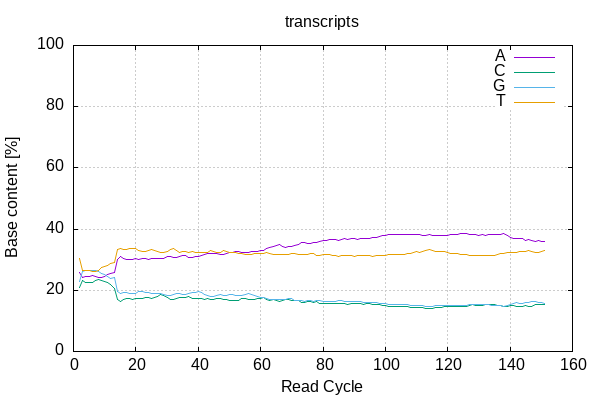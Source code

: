 
            set terminal png size 600,400 truecolor
            set output "out/acgt-cycles.png"
            set grid xtics ytics y2tics back lc rgb "#cccccc"
            set style line 1 linecolor rgb "green"
            set style line 2 linecolor rgb "red"
            set style line 3 linecolor rgb "black"
            set style line 4 linecolor rgb "blue"
            set style increment user
            set ylabel "Base content [%]"
            set xlabel "Read Cycle"
            set yrange [0:100]
            set title "transcripts" noenhanced
            plot '-' w l ti 'A', '-' w l ti 'C', '-' w l ti 'G', '-' w l ti 'T'
        2	25.74
3	24.25
4	24.51
5	24.66
6	24.81
7	24.58
8	24.13
9	24.07
10	24.50
11	25.01
12	25.47
13	25.96
14	30.08
15	31.02
16	30.38
17	30.05
18	30.13
19	30.17
20	30.30
21	30.18
22	30.30
23	30.45
24	30.21
25	30.29
26	30.46
27	30.33
28	30.23
29	30.36
30	31.11
31	31.06
32	30.86
33	30.82
34	30.91
35	31.22
36	31.28
37	30.88
38	30.84
39	31.06
40	30.95
41	31.27
42	31.82
43	32.03
44	32.07
45	32.04
46	31.94
47	31.67
48	31.80
49	31.99
50	32.24
51	32.20
52	32.67
53	32.75
54	32.45
55	32.37
56	32.40
57	32.62
58	32.79
59	32.56
60	32.94
61	33.01
62	33.53
63	34.07
64	34.25
65	34.69
66	34.96
67	34.47
68	34.13
69	34.18
70	34.24
71	34.79
72	35.12
73	35.75
74	35.66
75	35.33
76	35.18
77	35.53
78	35.77
79	36.02
80	36.12
81	36.17
82	36.47
83	36.44
84	36.58
85	36.38
86	36.60
87	36.80
88	36.75
89	36.86
90	36.77
91	36.74
92	36.77
93	36.94
94	37.08
95	37.06
96	37.18
97	37.29
98	37.65
99	37.94
100	38.01
101	38.27
102	38.31
103	38.29
104	38.32
105	38.22
106	38.24
107	38.31
108	38.15
109	38.26
110	38.11
111	38.17
112	37.99
113	38.04
114	38.13
115	38.05
116	37.92
117	37.92
118	37.85
119	37.83
120	37.94
121	38.11
122	38.13
123	38.26
124	38.44
125	38.54
126	38.42
127	38.12
128	38.11
129	38.24
130	38.00
131	38.22
132	38.07
133	38.14
134	38.11
135	38.14
136	38.29
137	38.13
138	38.41
139	37.86
140	37.38
141	37.05
142	36.80
143	36.85
144	36.96
145	36.34
146	36.54
147	36.28
148	35.95
149	36.25
150	36.00
151	36.06
end
2	21.06
3	23.29
4	22.68
5	22.39
6	22.57
7	23.06
8	23.38
9	23.15
10	22.75
11	22.58
12	21.83
13	20.69
14	16.98
15	16.28
16	17.10
17	17.21
18	17.27
19	17.15
20	17.21
21	17.30
22	17.44
23	17.54
24	17.63
25	17.46
26	17.69
27	18.07
28	18.51
29	18.44
30	17.65
31	17.13
32	16.97
33	17.21
34	17.64
35	17.63
36	17.56
37	17.90
38	17.48
39	17.18
40	17.33
41	17.28
42	17.07
43	17.19
44	16.92
45	17.10
46	17.44
47	17.46
48	16.95
49	16.92
50	16.79
51	16.83
52	16.64
53	16.72
54	17.17
55	17.24
56	16.98
57	16.84
58	17.09
59	17.31
60	17.28
61	17.51
62	17.06
63	16.67
64	16.87
65	16.62
66	16.32
67	16.80
68	16.99
69	16.88
70	16.55
71	16.51
72	16.60
73	15.94
74	16.08
75	16.46
76	16.25
77	16.06
78	16.20
79	15.84
80	15.75
81	15.80
82	15.73
83	15.79
84	15.74
85	15.84
86	15.61
87	15.53
88	15.52
89	15.56
90	15.66
91	15.70
92	15.59
93	15.52
94	15.56
95	15.58
96	15.51
97	15.30
98	15.27
99	15.15
100	14.99
101	14.78
102	14.67
103	14.74
104	14.74
105	14.84
106	14.64
107	14.58
108	14.54
109	14.47
110	14.43
111	14.32
112	14.26
113	14.11
114	14.00
115	14.18
116	14.34
117	14.32
118	14.47
119	14.63
120	14.71
121	14.78
122	14.82
123	14.78
124	14.71
125	14.61
126	14.80
127	15.11
128	15.20
129	15.05
130	15.14
131	15.02
132	15.27
133	15.35
134	15.46
135	15.38
136	15.07
137	14.89
138	14.65
139	14.76
140	15.10
141	15.00
142	14.83
143	14.72
144	14.67
145	15.02
146	14.66
147	14.70
148	15.26
149	15.22
150	15.32
151	15.38
end
2	22.91
3	26.14
4	26.41
5	26.49
6	26.43
7	26.31
8	26.02
9	25.49
10	25.00
11	24.40
12	23.83
13	24.31
14	19.53
15	18.89
16	19.24
17	19.37
18	18.93
19	19.02
20	18.93
21	19.48
22	19.66
23	19.39
24	19.31
25	19.03
26	18.80
27	18.83
28	18.99
29	18.78
30	18.40
31	18.38
32	18.50
33	18.90
34	18.97
35	18.61
36	18.52
37	18.82
38	19.15
39	19.32
40	19.49
41	19.23
42	18.71
43	18.30
44	18.09
45	18.06
46	18.14
47	18.47
48	18.33
49	18.31
50	18.59
51	18.67
52	18.40
53	18.38
54	18.45
55	18.67
56	18.86
57	18.76
58	18.22
59	18.04
60	17.72
61	17.61
62	17.18
63	17.11
64	17.02
65	16.85
66	16.87
67	16.93
68	17.07
69	17.38
70	17.26
71	16.72
72	16.54
73	16.51
74	16.39
75	16.60
76	16.54
77	16.50
78	16.55
79	16.61
80	16.42
81	16.30
82	16.24
83	16.41
84	16.43
85	16.61
86	16.58
87	16.46
88	16.41
89	16.34
90	16.46
91	16.30
92	16.28
93	16.17
94	16.10
95	16.09
96	16.16
97	16.11
98	15.64
99	15.58
100	15.58
101	15.36
102	15.49
103	15.25
104	15.25
105	15.35
106	15.30
107	15.24
108	15.13
109	14.94
110	14.89
111	15.05
112	14.95
113	14.77
114	14.60
115	14.80
116	14.95
117	14.99
118	14.94
119	14.92
120	14.95
121	14.99
122	15.09
123	15.03
124	15.10
125	15.07
126	15.11
127	15.35
128	15.40
129	15.38
130	15.37
131	15.29
132	15.28
133	15.23
134	15.09
135	15.12
136	14.91
137	15.07
138	14.85
139	15.05
140	15.22
141	15.61
142	15.92
143	15.66
144	15.59
145	16.02
146	15.85
147	16.31
148	16.32
149	16.05
150	15.88
151	15.71
end
2	30.28
3	26.32
4	26.41
5	26.46
6	26.20
7	26.05
8	26.46
9	27.30
10	27.75
11	28.01
12	28.87
13	29.04
14	33.41
15	33.81
16	33.28
17	33.36
18	33.67
19	33.66
20	33.56
21	33.03
22	32.59
23	32.62
24	32.85
25	33.22
26	33.06
27	32.77
28	32.27
29	32.42
30	32.83
31	33.43
32	33.68
33	33.06
34	32.48
35	32.53
36	32.65
37	32.41
38	32.53
39	32.43
40	32.24
41	32.23
42	32.41
43	32.48
44	32.92
45	32.81
46	32.48
47	32.40
48	32.92
49	32.77
50	32.38
51	32.31
52	32.30
53	32.16
54	31.93
55	31.72
56	31.76
57	31.78
58	31.90
59	32.10
60	32.06
61	31.87
62	32.24
63	32.14
64	31.86
65	31.84
66	31.85
67	31.80
68	31.80
69	31.56
70	31.95
71	31.98
72	31.74
73	31.79
74	31.86
75	31.61
76	32.03
77	31.91
78	31.48
79	31.52
80	31.71
81	31.73
82	31.57
83	31.36
84	31.26
85	31.16
86	31.21
87	31.21
88	31.32
89	31.24
90	31.11
91	31.26
92	31.36
93	31.36
94	31.26
95	31.28
96	31.15
97	31.29
98	31.44
99	31.33
100	31.42
101	31.59
102	31.54
103	31.71
104	31.69
105	31.59
106	31.81
107	31.87
108	32.17
109	32.33
110	32.57
111	32.46
112	32.80
113	33.08
114	33.27
115	32.98
116	32.79
117	32.76
118	32.74
119	32.63
120	32.40
121	32.12
122	31.96
123	31.93
124	31.75
125	31.77
126	31.67
127	31.41
128	31.30
129	31.33
130	31.49
131	31.47
132	31.38
133	31.28
134	31.33
135	31.36
136	31.73
137	31.91
138	32.09
139	32.33
140	32.30
141	32.34
142	32.45
143	32.76
144	32.78
145	32.62
146	32.95
147	32.71
148	32.46
149	32.47
150	32.80
151	32.85
end
